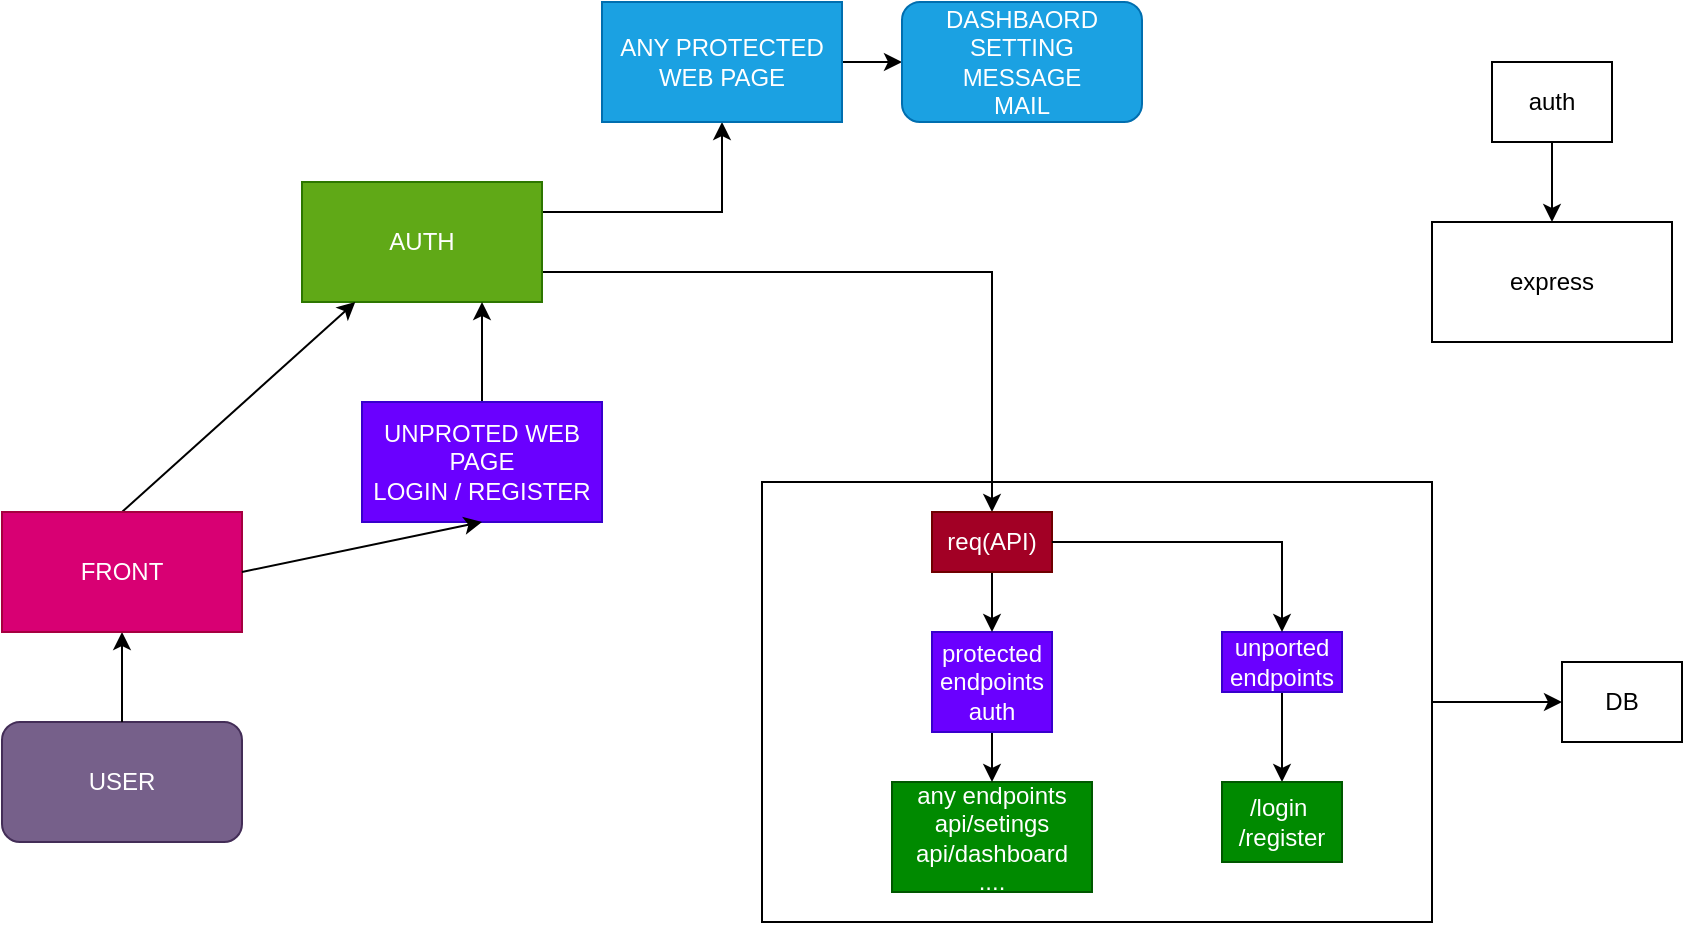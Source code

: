 <mxfile>
    <diagram name="Page-1" id="12yXTN5EO8t8rkq84icH">
        <mxGraphModel dx="1854" dy="476" grid="1" gridSize="10" guides="1" tooltips="1" connect="1" arrows="1" fold="1" page="1" pageScale="1" pageWidth="850" pageHeight="1100" math="0" shadow="0">
            <root>
                <mxCell id="0"/>
                <mxCell id="1" parent="0"/>
                <mxCell id="RokZ3N8TCmS0LLFTAgzC-13" value="" style="edgeStyle=orthogonalEdgeStyle;rounded=0;orthogonalLoop=1;jettySize=auto;html=1;exitX=1;exitY=0.25;exitDx=0;exitDy=0;" parent="1" source="RokZ3N8TCmS0LLFTAgzC-8" target="RokZ3N8TCmS0LLFTAgzC-12" edge="1">
                    <mxGeometry relative="1" as="geometry"/>
                </mxCell>
                <mxCell id="RokZ3N8TCmS0LLFTAgzC-3" value="" style="whiteSpace=wrap;html=1;" parent="1" vertex="1">
                    <mxGeometry x="330" y="340" width="335" height="220" as="geometry"/>
                </mxCell>
                <mxCell id="RokZ3N8TCmS0LLFTAgzC-7" value="USER" style="rounded=1;whiteSpace=wrap;html=1;fillColor=#76608a;fontColor=#ffffff;strokeColor=#432D57;" parent="1" vertex="1">
                    <mxGeometry x="-50" y="460" width="120" height="60" as="geometry"/>
                </mxCell>
                <mxCell id="RokZ3N8TCmS0LLFTAgzC-28" style="edgeStyle=orthogonalEdgeStyle;rounded=0;orthogonalLoop=1;jettySize=auto;html=1;exitX=1;exitY=0.75;exitDx=0;exitDy=0;" parent="1" target="RokZ3N8TCmS0LLFTAgzC-34" edge="1" source="RokZ3N8TCmS0LLFTAgzC-8">
                    <mxGeometry relative="1" as="geometry">
                        <mxPoint x="190" y="219.999" as="sourcePoint"/>
                        <mxPoint x="490" y="330" as="targetPoint"/>
                    </mxGeometry>
                </mxCell>
                <mxCell id="RokZ3N8TCmS0LLFTAgzC-8" value="AUTH" style="whiteSpace=wrap;html=1;fillColor=#60a917;fontColor=#ffffff;strokeColor=#2D7600;" parent="1" vertex="1">
                    <mxGeometry x="100" y="190" width="120" height="60" as="geometry"/>
                </mxCell>
                <mxCell id="RokZ3N8TCmS0LLFTAgzC-24" style="edgeStyle=orthogonalEdgeStyle;rounded=0;orthogonalLoop=1;jettySize=auto;html=1;entryX=0;entryY=0.5;entryDx=0;entryDy=0;" parent="1" source="RokZ3N8TCmS0LLFTAgzC-12" target="RokZ3N8TCmS0LLFTAgzC-23" edge="1">
                    <mxGeometry relative="1" as="geometry"/>
                </mxCell>
                <mxCell id="RokZ3N8TCmS0LLFTAgzC-12" value="ANY PROTECTED WEB PAGE" style="whiteSpace=wrap;html=1;fillColor=#1ba1e2;fontColor=#ffffff;strokeColor=#006EAF;" parent="1" vertex="1">
                    <mxGeometry x="250" y="100" width="120" height="60" as="geometry"/>
                </mxCell>
                <mxCell id="RokZ3N8TCmS0LLFTAgzC-27" style="edgeStyle=orthogonalEdgeStyle;rounded=0;orthogonalLoop=1;jettySize=auto;html=1;entryX=0.75;entryY=1;entryDx=0;entryDy=0;" parent="1" source="RokZ3N8TCmS0LLFTAgzC-14" target="RokZ3N8TCmS0LLFTAgzC-8" edge="1">
                    <mxGeometry relative="1" as="geometry"/>
                </mxCell>
                <mxCell id="RokZ3N8TCmS0LLFTAgzC-14" value="UNPROTED WEB PAGE&lt;br&gt;LOGIN / REGISTER" style="whiteSpace=wrap;html=1;fillColor=#6a00ff;fontColor=#ffffff;strokeColor=#3700CC;" parent="1" vertex="1">
                    <mxGeometry x="130" y="300" width="120" height="60" as="geometry"/>
                </mxCell>
                <mxCell id="RokZ3N8TCmS0LLFTAgzC-22" value="" style="endArrow=classic;html=1;rounded=0;exitX=0.5;exitY=0;exitDx=0;exitDy=0;" parent="1" source="RokZ3N8TCmS0LLFTAgzC-2" target="RokZ3N8TCmS0LLFTAgzC-8" edge="1">
                    <mxGeometry width="50" height="50" relative="1" as="geometry">
                        <mxPoint x="120" y="380" as="sourcePoint"/>
                        <mxPoint x="130" y="230" as="targetPoint"/>
                    </mxGeometry>
                </mxCell>
                <mxCell id="RokZ3N8TCmS0LLFTAgzC-23" value="DASHBAORD&lt;br&gt;SETTING&lt;br&gt;MESSAGE&lt;br&gt;MAIL" style="rounded=1;whiteSpace=wrap;html=1;fillColor=#1ba1e2;fontColor=#ffffff;strokeColor=#006EAF;" parent="1" vertex="1">
                    <mxGeometry x="400" y="100" width="120" height="60" as="geometry"/>
                </mxCell>
                <mxCell id="RokZ3N8TCmS0LLFTAgzC-25" value="" style="endArrow=classic;html=1;rounded=0;exitX=0.5;exitY=0;exitDx=0;exitDy=0;entryX=0.5;entryY=1;entryDx=0;entryDy=0;" parent="1" source="RokZ3N8TCmS0LLFTAgzC-7" target="RokZ3N8TCmS0LLFTAgzC-2" edge="1">
                    <mxGeometry width="50" height="50" relative="1" as="geometry">
                        <mxPoint x="-67" y="460" as="sourcePoint"/>
                        <mxPoint x="84" y="239" as="targetPoint"/>
                    </mxGeometry>
                </mxCell>
                <mxCell id="RokZ3N8TCmS0LLFTAgzC-2" value="FRONT" style="whiteSpace=wrap;html=1;fillColor=#d80073;fontColor=#ffffff;strokeColor=#A50040;" parent="1" vertex="1">
                    <mxGeometry x="-50" y="355" width="120" height="60" as="geometry"/>
                </mxCell>
                <mxCell id="RokZ3N8TCmS0LLFTAgzC-26" value="" style="endArrow=classic;html=1;rounded=0;exitX=1;exitY=0.5;exitDx=0;exitDy=0;entryX=0.5;entryY=1;entryDx=0;entryDy=0;" parent="1" source="RokZ3N8TCmS0LLFTAgzC-2" target="RokZ3N8TCmS0LLFTAgzC-14" edge="1">
                    <mxGeometry width="50" height="50" relative="1" as="geometry">
                        <mxPoint x="30" y="469" as="sourcePoint"/>
                        <mxPoint x="141" y="350" as="targetPoint"/>
                    </mxGeometry>
                </mxCell>
                <mxCell id="RokZ3N8TCmS0LLFTAgzC-29" value="any endpoints&lt;br&gt;api/setings&lt;br&gt;api/dashboard&lt;div&gt;....&lt;/div&gt;" style="text;html=1;align=center;verticalAlign=middle;whiteSpace=wrap;rounded=0;fillColor=#008a00;fontColor=#ffffff;strokeColor=#005700;" parent="1" vertex="1">
                    <mxGeometry x="395" y="490" width="100" height="55" as="geometry"/>
                </mxCell>
                <mxCell id="RokZ3N8TCmS0LLFTAgzC-33" style="edgeStyle=orthogonalEdgeStyle;rounded=0;orthogonalLoop=1;jettySize=auto;html=1;entryX=0.5;entryY=0;entryDx=0;entryDy=0;" parent="1" source="RokZ3N8TCmS0LLFTAgzC-30" target="RokZ3N8TCmS0LLFTAgzC-29" edge="1">
                    <mxGeometry relative="1" as="geometry"/>
                </mxCell>
                <mxCell id="RokZ3N8TCmS0LLFTAgzC-30" value="protected&lt;br&gt;endpoints&lt;br&gt;auth" style="text;html=1;align=center;verticalAlign=middle;whiteSpace=wrap;rounded=0;fillColor=#6a00ff;fontColor=#ffffff;strokeColor=#3700CC;" parent="1" vertex="1">
                    <mxGeometry x="415" y="415" width="60" height="50" as="geometry"/>
                </mxCell>
                <mxCell id="RokZ3N8TCmS0LLFTAgzC-35" style="edgeStyle=orthogonalEdgeStyle;rounded=0;orthogonalLoop=1;jettySize=auto;html=1;entryX=0.5;entryY=0;entryDx=0;entryDy=0;" parent="1" source="RokZ3N8TCmS0LLFTAgzC-34" target="RokZ3N8TCmS0LLFTAgzC-30" edge="1">
                    <mxGeometry relative="1" as="geometry"/>
                </mxCell>
                <mxCell id="RokZ3N8TCmS0LLFTAgzC-34" value="req(API)" style="text;html=1;align=center;verticalAlign=middle;whiteSpace=wrap;rounded=0;fillColor=#a20025;fontColor=#ffffff;strokeColor=#6F0000;" parent="1" vertex="1">
                    <mxGeometry x="415" y="355" width="60" height="30" as="geometry"/>
                </mxCell>
                <mxCell id="RokZ3N8TCmS0LLFTAgzC-40" value="" style="edgeStyle=orthogonalEdgeStyle;rounded=0;orthogonalLoop=1;jettySize=auto;html=1;entryX=0.5;entryY=0;entryDx=0;entryDy=0;" parent="1" source="RokZ3N8TCmS0LLFTAgzC-38" target="RokZ3N8TCmS0LLFTAgzC-42" edge="1">
                    <mxGeometry relative="1" as="geometry">
                        <mxPoint x="635.0" y="410" as="targetPoint"/>
                    </mxGeometry>
                </mxCell>
                <mxCell id="RokZ3N8TCmS0LLFTAgzC-38" value="unported endpoints" style="text;html=1;align=center;verticalAlign=middle;whiteSpace=wrap;rounded=0;fillColor=#6a00ff;fontColor=#ffffff;strokeColor=#3700CC;" parent="1" vertex="1">
                    <mxGeometry x="560" y="415" width="60" height="30" as="geometry"/>
                </mxCell>
                <mxCell id="RokZ3N8TCmS0LLFTAgzC-39" style="edgeStyle=orthogonalEdgeStyle;rounded=0;orthogonalLoop=1;jettySize=auto;html=1;entryX=0.5;entryY=0;entryDx=0;entryDy=0;" parent="1" source="RokZ3N8TCmS0LLFTAgzC-34" target="RokZ3N8TCmS0LLFTAgzC-38" edge="1">
                    <mxGeometry relative="1" as="geometry"/>
                </mxCell>
                <mxCell id="RokZ3N8TCmS0LLFTAgzC-42" value="/login&amp;nbsp;&lt;br&gt;/register" style="rounded=0;whiteSpace=wrap;html=1;fillColor=#008a00;fontColor=#ffffff;strokeColor=#005700;" parent="1" vertex="1">
                    <mxGeometry x="560" y="490" width="60" height="40" as="geometry"/>
                </mxCell>
                <mxCell id="RokZ3N8TCmS0LLFTAgzC-43" value="" style="edgeStyle=orthogonalEdgeStyle;rounded=0;orthogonalLoop=1;jettySize=auto;html=1;entryX=0;entryY=0.5;entryDx=0;entryDy=0;exitX=1;exitY=0.5;exitDx=0;exitDy=0;" parent="1" source="RokZ3N8TCmS0LLFTAgzC-3" target="RokZ3N8TCmS0LLFTAgzC-44" edge="1">
                    <mxGeometry relative="1" as="geometry">
                        <mxPoint x="695" y="400" as="sourcePoint"/>
                        <mxPoint x="785.0" y="385" as="targetPoint"/>
                    </mxGeometry>
                </mxCell>
                <mxCell id="RokZ3N8TCmS0LLFTAgzC-44" value="DB" style="rounded=0;whiteSpace=wrap;html=1;" parent="1" vertex="1">
                    <mxGeometry x="730" y="430" width="60" height="40" as="geometry"/>
                </mxCell>
                <mxCell id="RokZ3N8TCmS0LLFTAgzC-48" value="" style="edgeStyle=orthogonalEdgeStyle;rounded=0;orthogonalLoop=1;jettySize=auto;html=1;" parent="1" source="RokZ3N8TCmS0LLFTAgzC-45" target="RokZ3N8TCmS0LLFTAgzC-47" edge="1">
                    <mxGeometry relative="1" as="geometry"/>
                </mxCell>
                <mxCell id="RokZ3N8TCmS0LLFTAgzC-45" value="auth" style="whiteSpace=wrap;html=1;" parent="1" vertex="1">
                    <mxGeometry x="695" y="130" width="60" height="40" as="geometry"/>
                </mxCell>
                <mxCell id="RokZ3N8TCmS0LLFTAgzC-47" value="express" style="whiteSpace=wrap;html=1;" parent="1" vertex="1">
                    <mxGeometry x="665" y="210" width="120" height="60" as="geometry"/>
                </mxCell>
            </root>
        </mxGraphModel>
    </diagram>
</mxfile>